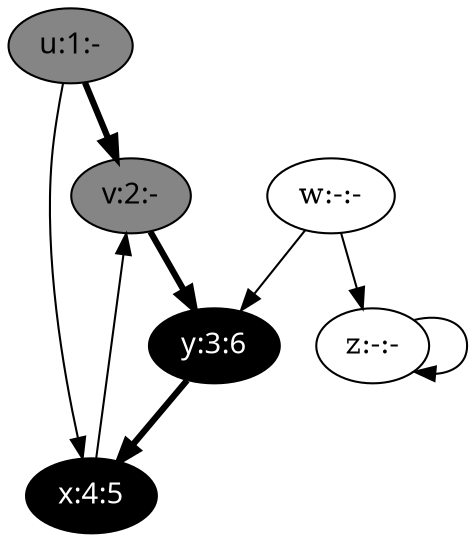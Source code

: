 Digraph {
u [ label="u:1:-" style=filled fontname="time-bold" fillcolor=gray52 ];
v [ label="v:2:-" style=filled fontname="time-bold" fillcolor=gray52 ];
w [ label="w:-:-" ];
x [ label="x:4:5" fontcolor=white style=filled fontname="time-bold" fillcolor=black ];
y [ label="y:3:6" fontcolor=white style=filled fontname="time-bold" fillcolor=black ];
z [ label="z:-:-" ];
u->x[label="", penwidth=1];
u->v[label="", penwidth=3];
v->y[label="", penwidth=3];
w->y[label="", penwidth=1];
w->z[label="", penwidth=1];
x->v[label="", penwidth=1];
y->x[label="", penwidth=3];
z->z[label="", penwidth=1];
}